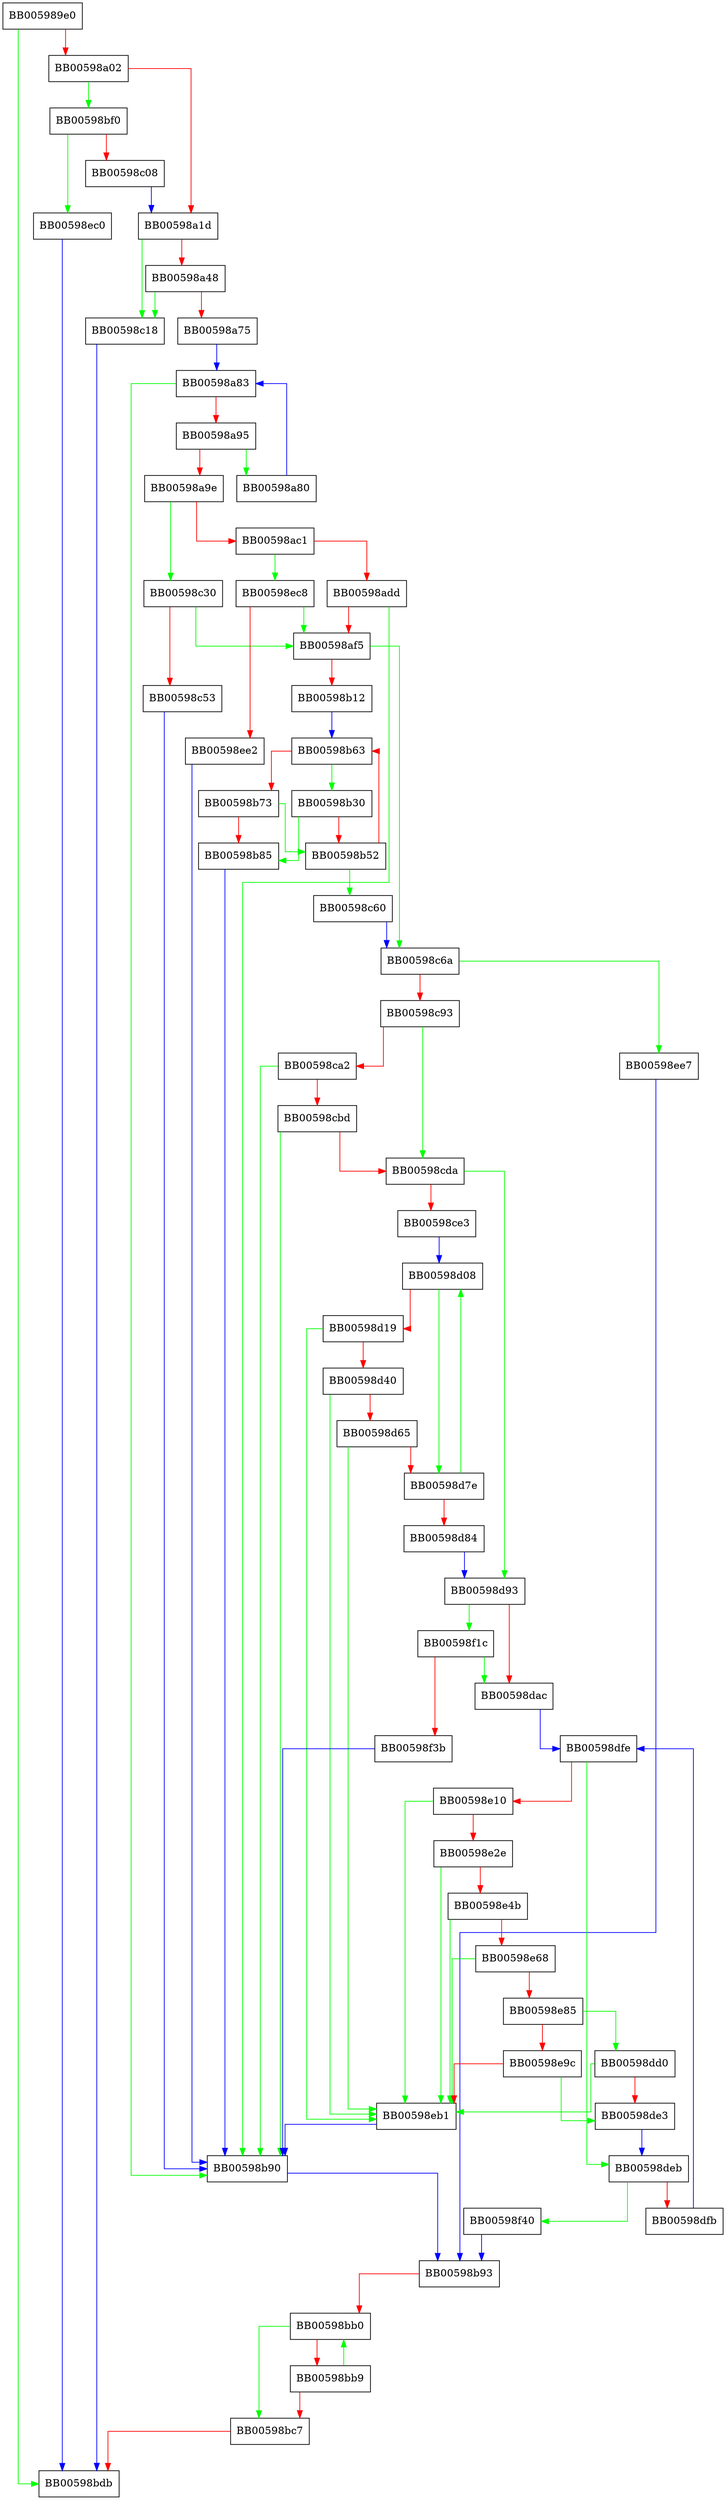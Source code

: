 digraph ossl_ec_GFp_simple_points_make_affine {
  node [shape="box"];
  graph [splines=ortho];
  BB005989e0 -> BB00598bdb [color="green"];
  BB005989e0 -> BB00598a02 [color="red"];
  BB00598a02 -> BB00598bf0 [color="green"];
  BB00598a02 -> BB00598a1d [color="red"];
  BB00598a1d -> BB00598c18 [color="green"];
  BB00598a1d -> BB00598a48 [color="red"];
  BB00598a48 -> BB00598c18 [color="green"];
  BB00598a48 -> BB00598a75 [color="red"];
  BB00598a75 -> BB00598a83 [color="blue"];
  BB00598a80 -> BB00598a83 [color="blue"];
  BB00598a83 -> BB00598b90 [color="green"];
  BB00598a83 -> BB00598a95 [color="red"];
  BB00598a95 -> BB00598a80 [color="green"];
  BB00598a95 -> BB00598a9e [color="red"];
  BB00598a9e -> BB00598c30 [color="green"];
  BB00598a9e -> BB00598ac1 [color="red"];
  BB00598ac1 -> BB00598ec8 [color="green"];
  BB00598ac1 -> BB00598add [color="red"];
  BB00598add -> BB00598b90 [color="green"];
  BB00598add -> BB00598af5 [color="red"];
  BB00598af5 -> BB00598c6a [color="green"];
  BB00598af5 -> BB00598b12 [color="red"];
  BB00598b12 -> BB00598b63 [color="blue"];
  BB00598b30 -> BB00598b85 [color="green"];
  BB00598b30 -> BB00598b52 [color="red"];
  BB00598b52 -> BB00598c60 [color="green"];
  BB00598b52 -> BB00598b63 [color="red"];
  BB00598b63 -> BB00598b30 [color="green"];
  BB00598b63 -> BB00598b73 [color="red"];
  BB00598b73 -> BB00598b52 [color="green"];
  BB00598b73 -> BB00598b85 [color="red"];
  BB00598b85 -> BB00598b90 [color="blue"];
  BB00598b90 -> BB00598b93 [color="blue"];
  BB00598b93 -> BB00598bb0 [color="red"];
  BB00598bb0 -> BB00598bc7 [color="green"];
  BB00598bb0 -> BB00598bb9 [color="red"];
  BB00598bb9 -> BB00598bb0 [color="green"];
  BB00598bb9 -> BB00598bc7 [color="red"];
  BB00598bc7 -> BB00598bdb [color="red"];
  BB00598bf0 -> BB00598ec0 [color="green"];
  BB00598bf0 -> BB00598c08 [color="red"];
  BB00598c08 -> BB00598a1d [color="blue"];
  BB00598c18 -> BB00598bdb [color="blue"];
  BB00598c30 -> BB00598af5 [color="green"];
  BB00598c30 -> BB00598c53 [color="red"];
  BB00598c53 -> BB00598b90 [color="blue"];
  BB00598c60 -> BB00598c6a [color="blue"];
  BB00598c6a -> BB00598ee7 [color="green"];
  BB00598c6a -> BB00598c93 [color="red"];
  BB00598c93 -> BB00598cda [color="green"];
  BB00598c93 -> BB00598ca2 [color="red"];
  BB00598ca2 -> BB00598b90 [color="green"];
  BB00598ca2 -> BB00598cbd [color="red"];
  BB00598cbd -> BB00598b90 [color="green"];
  BB00598cbd -> BB00598cda [color="red"];
  BB00598cda -> BB00598d93 [color="green"];
  BB00598cda -> BB00598ce3 [color="red"];
  BB00598ce3 -> BB00598d08 [color="blue"];
  BB00598d08 -> BB00598d7e [color="green"];
  BB00598d08 -> BB00598d19 [color="red"];
  BB00598d19 -> BB00598eb1 [color="green"];
  BB00598d19 -> BB00598d40 [color="red"];
  BB00598d40 -> BB00598eb1 [color="green"];
  BB00598d40 -> BB00598d65 [color="red"];
  BB00598d65 -> BB00598eb1 [color="green"];
  BB00598d65 -> BB00598d7e [color="red"];
  BB00598d7e -> BB00598d08 [color="green"];
  BB00598d7e -> BB00598d84 [color="red"];
  BB00598d84 -> BB00598d93 [color="blue"];
  BB00598d93 -> BB00598f1c [color="green"];
  BB00598d93 -> BB00598dac [color="red"];
  BB00598dac -> BB00598dfe [color="blue"];
  BB00598dd0 -> BB00598eb1 [color="green"];
  BB00598dd0 -> BB00598de3 [color="red"];
  BB00598de3 -> BB00598deb [color="blue"];
  BB00598deb -> BB00598f40 [color="green"];
  BB00598deb -> BB00598dfb [color="red"];
  BB00598dfb -> BB00598dfe [color="blue"];
  BB00598dfe -> BB00598deb [color="green"];
  BB00598dfe -> BB00598e10 [color="red"];
  BB00598e10 -> BB00598eb1 [color="green"];
  BB00598e10 -> BB00598e2e [color="red"];
  BB00598e2e -> BB00598eb1 [color="green"];
  BB00598e2e -> BB00598e4b [color="red"];
  BB00598e4b -> BB00598eb1 [color="green"];
  BB00598e4b -> BB00598e68 [color="red"];
  BB00598e68 -> BB00598eb1 [color="green"];
  BB00598e68 -> BB00598e85 [color="red"];
  BB00598e85 -> BB00598dd0 [color="green"];
  BB00598e85 -> BB00598e9c [color="red"];
  BB00598e9c -> BB00598de3 [color="green"];
  BB00598e9c -> BB00598eb1 [color="red"];
  BB00598eb1 -> BB00598b90 [color="blue"];
  BB00598ec0 -> BB00598bdb [color="blue"];
  BB00598ec8 -> BB00598af5 [color="green"];
  BB00598ec8 -> BB00598ee2 [color="red"];
  BB00598ee2 -> BB00598b90 [color="blue"];
  BB00598ee7 -> BB00598b93 [color="blue"];
  BB00598f1c -> BB00598dac [color="green"];
  BB00598f1c -> BB00598f3b [color="red"];
  BB00598f3b -> BB00598b90 [color="blue"];
  BB00598f40 -> BB00598b93 [color="blue"];
}
